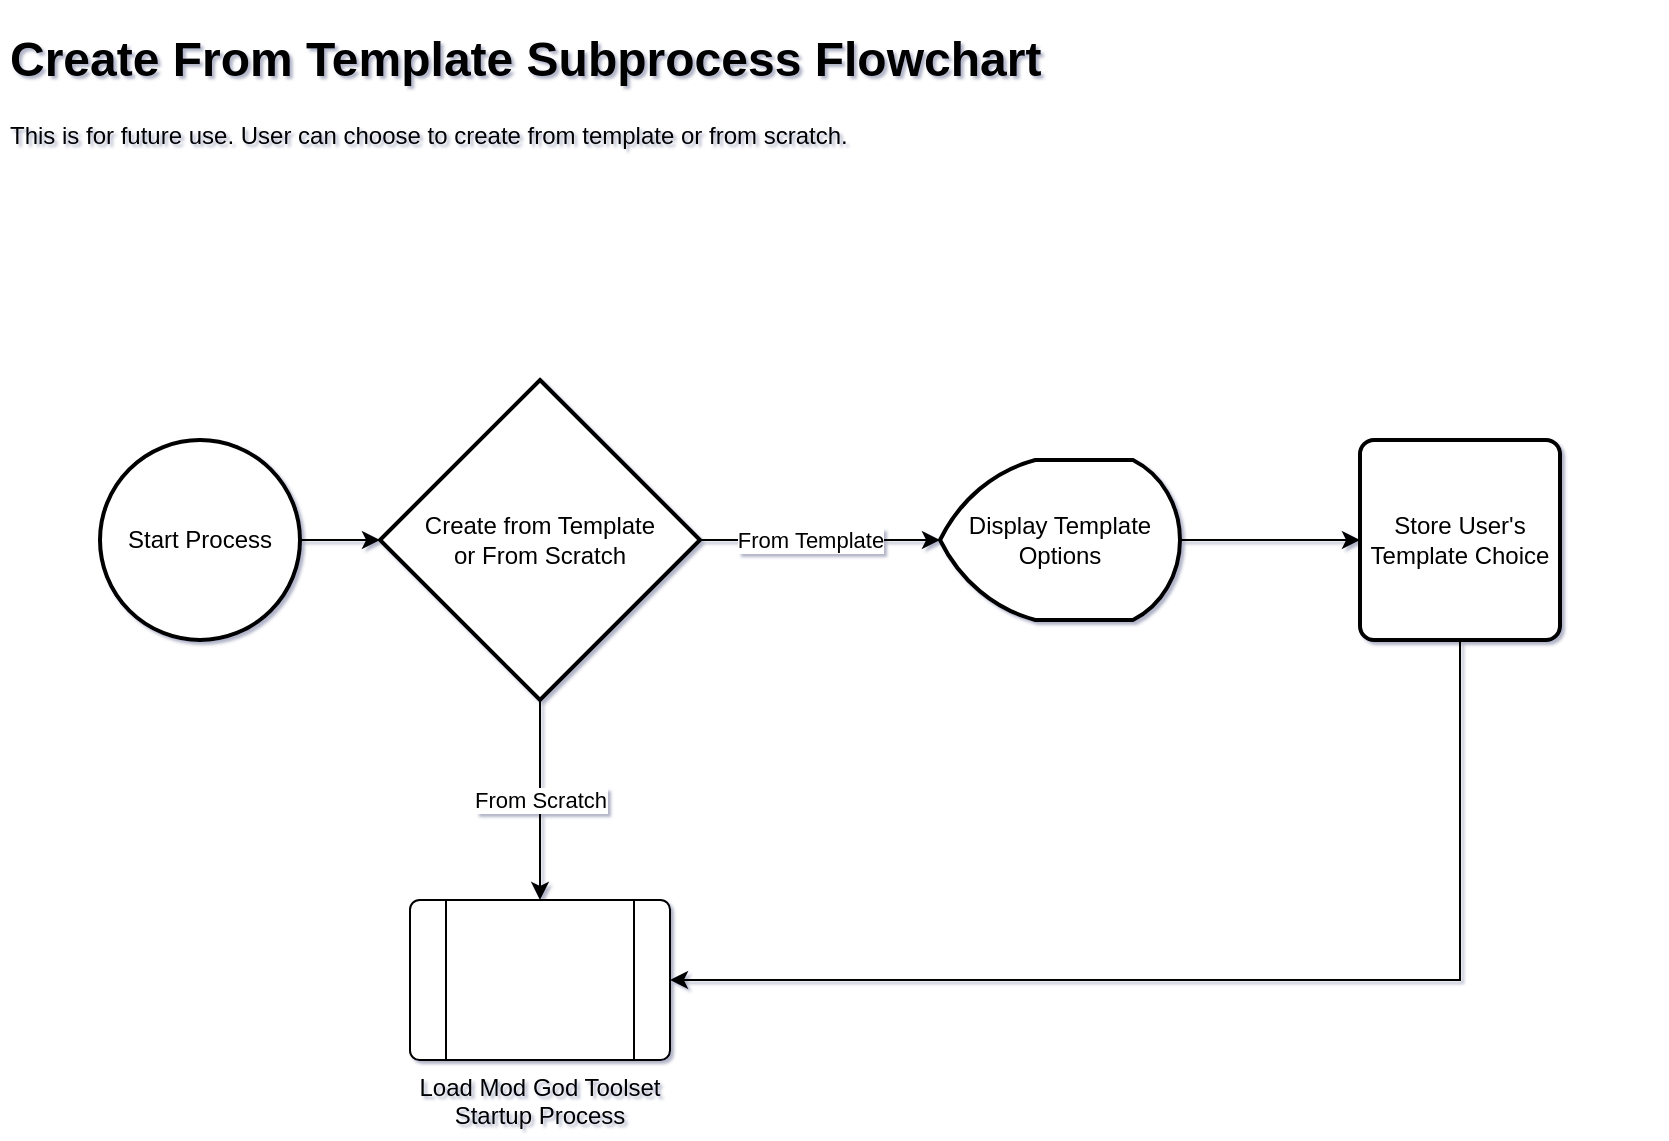 <mxfile version="20.3.0" type="device"><diagram id="fAsaXBa20SJPP_OvaYnQ" name="Page-1"><mxGraphModel dx="1648" dy="843" grid="1" gridSize="10" guides="1" tooltips="1" connect="1" arrows="1" fold="1" page="1" pageScale="1" pageWidth="850" pageHeight="1100" math="0" shadow="1"><root><mxCell id="0"/><mxCell id="1" parent="0"/><mxCell id="2FF21pl0mGuJ60bN09Cl-3" style="edgeStyle=orthogonalEdgeStyle;rounded=0;orthogonalLoop=1;jettySize=auto;html=1;" parent="1" source="2FF21pl0mGuJ60bN09Cl-1" target="2FF21pl0mGuJ60bN09Cl-2" edge="1"><mxGeometry relative="1" as="geometry"/></mxCell><mxCell id="2FF21pl0mGuJ60bN09Cl-1" value="Start Process" style="strokeWidth=2;html=1;shape=mxgraph.flowchart.start_2;whiteSpace=wrap;" parent="1" vertex="1"><mxGeometry x="60" y="220" width="100" height="100" as="geometry"/></mxCell><mxCell id="2FF21pl0mGuJ60bN09Cl-5" style="edgeStyle=orthogonalEdgeStyle;rounded=0;orthogonalLoop=1;jettySize=auto;html=1;exitX=1;exitY=0.5;exitDx=0;exitDy=0;exitPerimeter=0;" parent="1" source="2FF21pl0mGuJ60bN09Cl-2" target="2FF21pl0mGuJ60bN09Cl-4" edge="1"><mxGeometry relative="1" as="geometry"/></mxCell><mxCell id="2FF21pl0mGuJ60bN09Cl-6" value="From Template" style="edgeLabel;html=1;align=center;verticalAlign=middle;resizable=0;points=[];" parent="2FF21pl0mGuJ60bN09Cl-5" vertex="1" connectable="0"><mxGeometry relative="1" as="geometry"><mxPoint x="-5" as="offset"/></mxGeometry></mxCell><mxCell id="2FF21pl0mGuJ60bN09Cl-10" style="edgeStyle=orthogonalEdgeStyle;rounded=0;orthogonalLoop=1;jettySize=auto;html=1;exitX=0.5;exitY=1;exitDx=0;exitDy=0;exitPerimeter=0;entryX=0.5;entryY=0;entryDx=0;entryDy=0;" parent="1" source="2FF21pl0mGuJ60bN09Cl-2" target="2FF21pl0mGuJ60bN09Cl-9" edge="1"><mxGeometry relative="1" as="geometry"><Array as="points"><mxPoint x="280" y="370"/><mxPoint x="280" y="370"/></Array></mxGeometry></mxCell><mxCell id="2FF21pl0mGuJ60bN09Cl-15" value="From Scratch" style="edgeLabel;html=1;align=center;verticalAlign=middle;resizable=0;points=[];" parent="2FF21pl0mGuJ60bN09Cl-10" vertex="1" connectable="0"><mxGeometry relative="1" as="geometry"><mxPoint as="offset"/></mxGeometry></mxCell><mxCell id="2FF21pl0mGuJ60bN09Cl-2" value="Create from Template&lt;br&gt;or From Scratch" style="strokeWidth=2;html=1;shape=mxgraph.flowchart.decision;whiteSpace=wrap;" parent="1" vertex="1"><mxGeometry x="200" y="190" width="160" height="160" as="geometry"/></mxCell><mxCell id="2FF21pl0mGuJ60bN09Cl-13" style="edgeStyle=orthogonalEdgeStyle;rounded=0;orthogonalLoop=1;jettySize=auto;html=1;entryX=0;entryY=0.5;entryDx=0;entryDy=0;exitX=1;exitY=0.5;exitDx=0;exitDy=0;exitPerimeter=0;" parent="1" source="2FF21pl0mGuJ60bN09Cl-4" target="2FF21pl0mGuJ60bN09Cl-12" edge="1"><mxGeometry relative="1" as="geometry"/></mxCell><mxCell id="2FF21pl0mGuJ60bN09Cl-4" value="Display Template Options" style="strokeWidth=2;html=1;shape=mxgraph.flowchart.display;whiteSpace=wrap;" parent="1" vertex="1"><mxGeometry x="480" y="230" width="120" height="80" as="geometry"/></mxCell><mxCell id="2FF21pl0mGuJ60bN09Cl-7" style="edgeStyle=orthogonalEdgeStyle;rounded=0;orthogonalLoop=1;jettySize=auto;html=1;exitX=0.5;exitY=1;exitDx=0;exitDy=0;exitPerimeter=0;" parent="1" source="2FF21pl0mGuJ60bN09Cl-2" target="2FF21pl0mGuJ60bN09Cl-2" edge="1"><mxGeometry relative="1" as="geometry"/></mxCell><mxCell id="2FF21pl0mGuJ60bN09Cl-9" value="Load Mod God Toolset Startup Process&lt;br&gt;" style="verticalLabelPosition=bottom;verticalAlign=top;html=1;shape=process;whiteSpace=wrap;rounded=1;size=0.14;arcSize=6;" parent="1" vertex="1"><mxGeometry x="215" y="450" width="130" height="80" as="geometry"/></mxCell><mxCell id="2FF21pl0mGuJ60bN09Cl-14" style="edgeStyle=orthogonalEdgeStyle;rounded=0;orthogonalLoop=1;jettySize=auto;html=1;entryX=1;entryY=0.5;entryDx=0;entryDy=0;exitX=0.5;exitY=1;exitDx=0;exitDy=0;" parent="1" source="2FF21pl0mGuJ60bN09Cl-12" target="2FF21pl0mGuJ60bN09Cl-9" edge="1"><mxGeometry relative="1" as="geometry"><mxPoint x="825" y="410" as="targetPoint"/><Array as="points"><mxPoint x="740" y="490"/></Array></mxGeometry></mxCell><mxCell id="2FF21pl0mGuJ60bN09Cl-12" value="Store User's Template Choice" style="rounded=1;whiteSpace=wrap;html=1;absoluteArcSize=1;arcSize=14;strokeWidth=2;" parent="1" vertex="1"><mxGeometry x="690" y="220" width="100" height="100" as="geometry"/></mxCell><mxCell id="ODPJWGZIuDFhduR_PMYb-1" value="&lt;h1&gt;Create From Template Subprocess Flowchart&lt;/h1&gt;&lt;p&gt;This is for future use. User can choose to create from template or from scratch.&lt;/p&gt;&lt;p&gt;&lt;br&gt;&lt;/p&gt;" style="text;html=1;strokeColor=none;fillColor=none;spacing=5;spacingTop=-20;whiteSpace=wrap;overflow=hidden;rounded=0;" parent="1" vertex="1"><mxGeometry x="10" y="10" width="830" height="100" as="geometry"/></mxCell></root></mxGraphModel></diagram></mxfile>